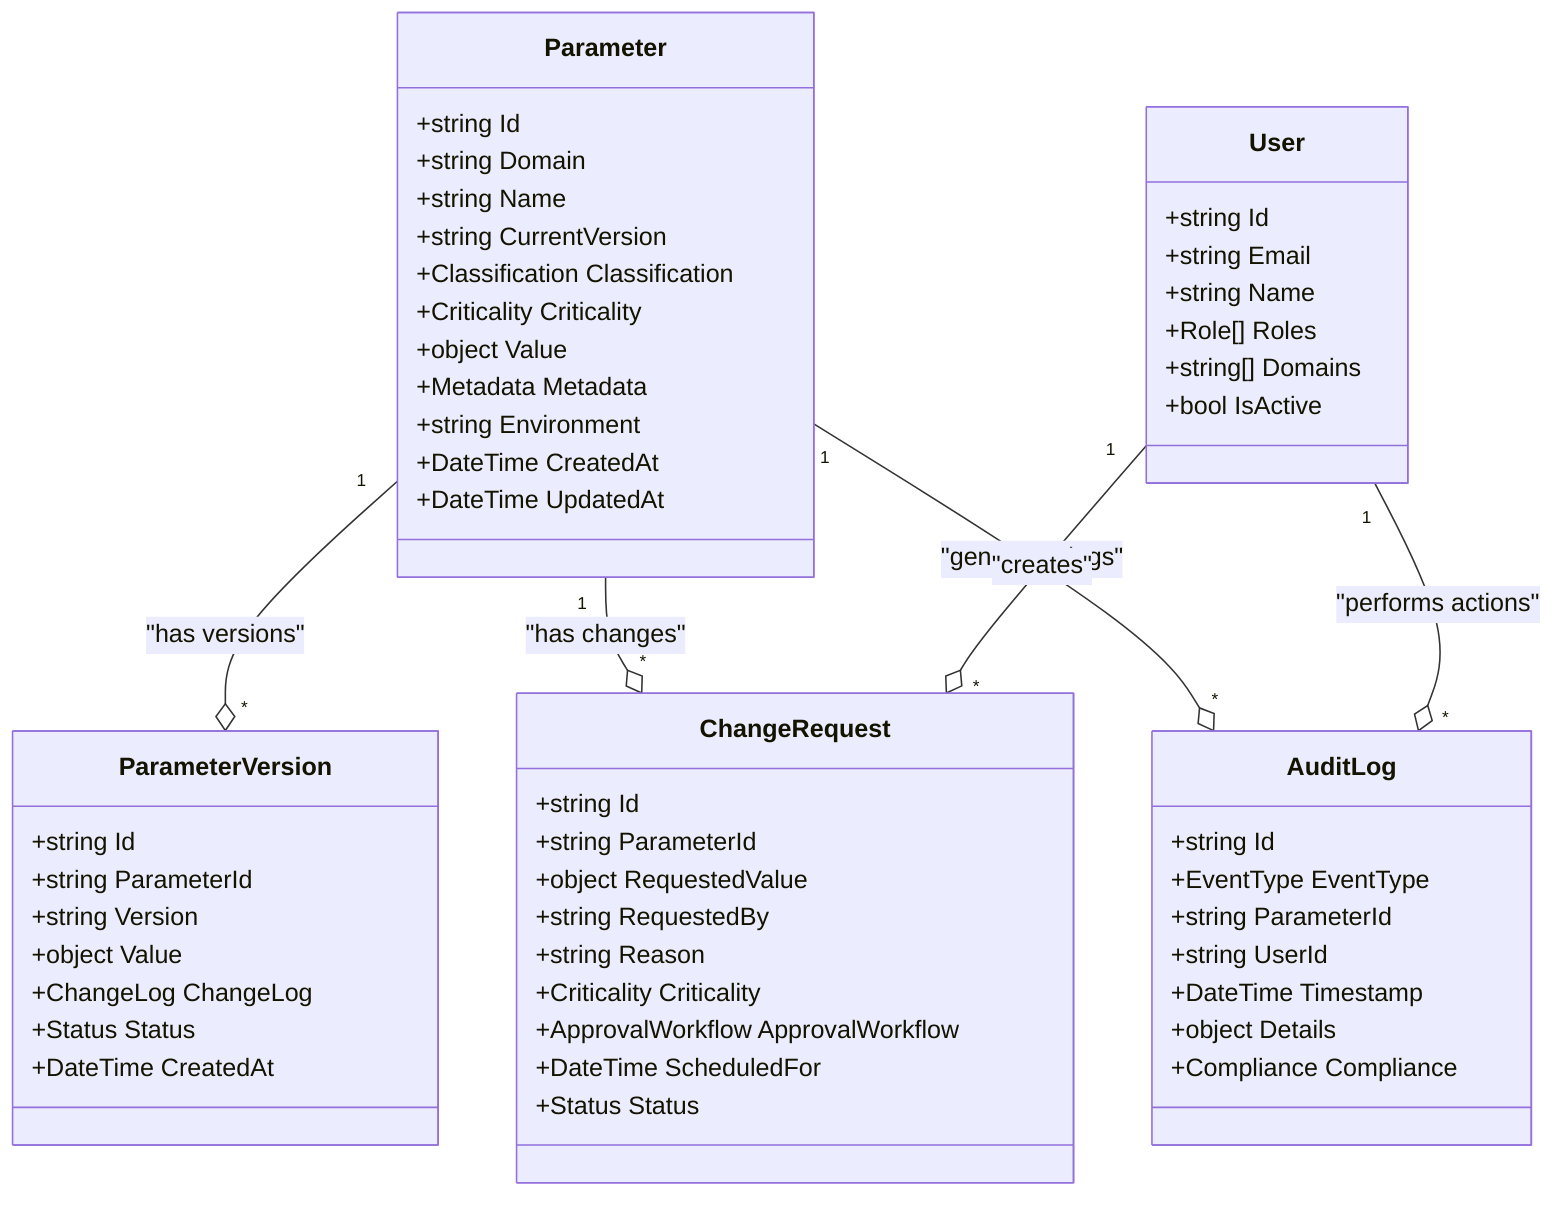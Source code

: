classDiagram
    class Parameter {
        +string Id
        +string Domain
        +string Name
        +string CurrentVersion
        +Classification Classification
        +Criticality Criticality
        +object Value
        +Metadata Metadata
        +string Environment
        +DateTime CreatedAt
        +DateTime UpdatedAt
    }
    
    class ParameterVersion {
        +string Id
        +string ParameterId
        +string Version
        +object Value
        +ChangeLog ChangeLog
        +Status Status
        +DateTime CreatedAt
    }
    
    class ChangeRequest {
        +string Id
        +string ParameterId
        +object RequestedValue
        +string RequestedBy
        +string Reason
        +Criticality Criticality
        +ApprovalWorkflow ApprovalWorkflow
        +DateTime ScheduledFor
        +Status Status
    }
    
    class AuditLog {
        +string Id
        +EventType EventType
        +string ParameterId
        +string UserId
        +DateTime Timestamp
        +object Details
        +Compliance Compliance
    }
    
    class User {
        +string Id
        +string Email
        +string Name
        +Role[] Roles
        +string[] Domains
        +bool IsActive
    }
    
    Parameter "1" --o "*" ParameterVersion : "has versions"
    Parameter "1" --o "*" ChangeRequest : "has changes" 
    Parameter "1" --o "*" AuditLog : "generates logs"
    User "1" --o "*" ChangeRequest : "creates"
    User "1" --o "*" AuditLog : "performs actions"